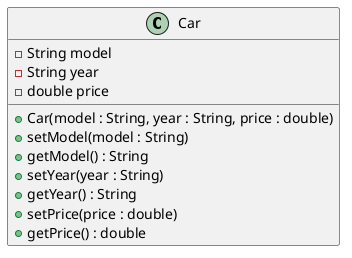@startuml
class Car {
    - String model
    - String year
    - double price
    + Car(model : String, year : String, price : double)
    + setModel(model : String)
    + getModel() : String
    + setYear(year : String)
    + getYear() : String
    + setPrice(price : double)
    + getPrice() : double
}
@enduml
